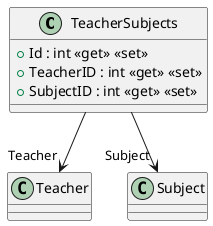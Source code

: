 @startuml
class TeacherSubjects {
    + Id : int <<get>> <<set>>
    + TeacherID : int <<get>> <<set>>
    + SubjectID : int <<get>> <<set>>
}
TeacherSubjects --> "Teacher" Teacher
TeacherSubjects --> "Subject" Subject
@enduml
